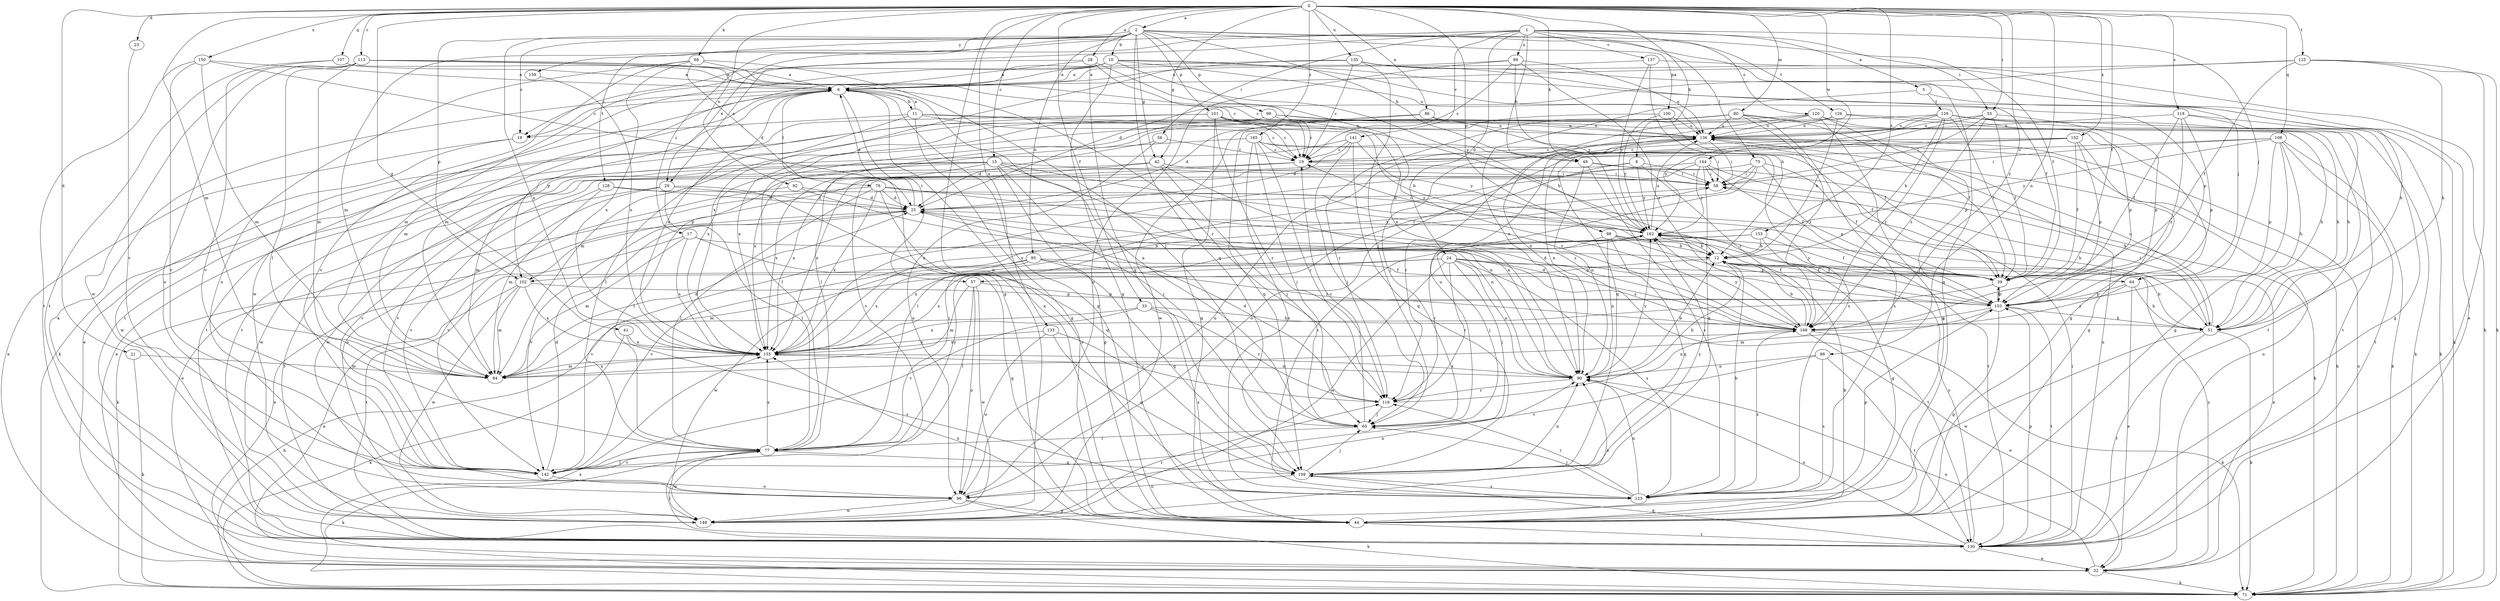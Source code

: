 strict digraph  {
0;
1;
2;
5;
6;
8;
10;
11;
12;
15;
17;
18;
19;
21;
23;
24;
25;
28;
29;
32;
33;
39;
41;
42;
44;
48;
51;
55;
56;
57;
58;
64;
65;
68;
71;
75;
76;
77;
80;
84;
86;
88;
89;
90;
92;
95;
96;
98;
99;
100;
101;
102;
103;
107;
108;
109;
113;
116;
118;
120;
123;
125;
126;
128;
129;
130;
133;
135;
136;
137;
141;
142;
144;
148;
150;
152;
153;
155;
159;
162;
165;
168;
0 -> 2  [label=a];
0 -> 8  [label=b];
0 -> 15  [label=c];
0 -> 21  [label=d];
0 -> 23  [label=d];
0 -> 28  [label=e];
0 -> 33  [label=f];
0 -> 39  [label=f];
0 -> 41  [label=g];
0 -> 42  [label=g];
0 -> 48  [label=h];
0 -> 55  [label=i];
0 -> 68  [label=k];
0 -> 80  [label=m];
0 -> 84  [label=m];
0 -> 86  [label=n];
0 -> 88  [label=n];
0 -> 92  [label=o];
0 -> 98  [label=p];
0 -> 107  [label=q];
0 -> 108  [label=q];
0 -> 113  [label=r];
0 -> 118  [label=s];
0 -> 125  [label=t];
0 -> 133  [label=u];
0 -> 135  [label=u];
0 -> 144  [label=w];
0 -> 148  [label=w];
0 -> 150  [label=x];
0 -> 152  [label=x];
0 -> 153  [label=x];
0 -> 165  [label=z];
0 -> 168  [label=z];
1 -> 5  [label=a];
1 -> 24  [label=d];
1 -> 29  [label=e];
1 -> 48  [label=h];
1 -> 55  [label=i];
1 -> 56  [label=i];
1 -> 64  [label=j];
1 -> 84  [label=m];
1 -> 89  [label=n];
1 -> 120  [label=s];
1 -> 126  [label=t];
1 -> 128  [label=t];
1 -> 137  [label=v];
1 -> 141  [label=v];
2 -> 10  [label=b];
2 -> 17  [label=c];
2 -> 18  [label=c];
2 -> 29  [label=e];
2 -> 39  [label=f];
2 -> 42  [label=g];
2 -> 44  [label=g];
2 -> 48  [label=h];
2 -> 75  [label=l];
2 -> 95  [label=o];
2 -> 99  [label=p];
2 -> 100  [label=p];
2 -> 101  [label=p];
2 -> 102  [label=p];
2 -> 109  [label=q];
2 -> 155  [label=x];
2 -> 159  [label=y];
5 -> 71  [label=k];
5 -> 90  [label=n];
5 -> 129  [label=t];
6 -> 11  [label=b];
6 -> 18  [label=c];
6 -> 44  [label=g];
6 -> 57  [label=i];
6 -> 76  [label=l];
6 -> 84  [label=m];
6 -> 102  [label=p];
6 -> 130  [label=t];
8 -> 57  [label=i];
8 -> 58  [label=i];
8 -> 102  [label=p];
8 -> 162  [label=y];
8 -> 168  [label=z];
10 -> 6  [label=a];
10 -> 18  [label=c];
10 -> 39  [label=f];
10 -> 44  [label=g];
10 -> 64  [label=j];
10 -> 84  [label=m];
10 -> 136  [label=u];
10 -> 148  [label=w];
10 -> 162  [label=y];
11 -> 6  [label=a];
11 -> 12  [label=b];
11 -> 18  [label=c];
11 -> 19  [label=c];
11 -> 44  [label=g];
11 -> 77  [label=l];
11 -> 136  [label=u];
12 -> 39  [label=f];
12 -> 64  [label=j];
12 -> 102  [label=p];
15 -> 44  [label=g];
15 -> 58  [label=i];
15 -> 65  [label=j];
15 -> 77  [label=l];
15 -> 84  [label=m];
15 -> 90  [label=n];
15 -> 148  [label=w];
15 -> 155  [label=x];
15 -> 168  [label=z];
17 -> 12  [label=b];
17 -> 32  [label=e];
17 -> 44  [label=g];
17 -> 84  [label=m];
17 -> 155  [label=x];
18 -> 32  [label=e];
18 -> 148  [label=w];
19 -> 58  [label=i];
19 -> 148  [label=w];
19 -> 155  [label=x];
21 -> 71  [label=k];
21 -> 84  [label=m];
23 -> 142  [label=v];
24 -> 39  [label=f];
24 -> 65  [label=j];
24 -> 84  [label=m];
24 -> 90  [label=n];
24 -> 116  [label=r];
24 -> 123  [label=s];
24 -> 130  [label=t];
24 -> 148  [label=w];
24 -> 155  [label=x];
24 -> 168  [label=z];
25 -> 6  [label=a];
25 -> 71  [label=k];
25 -> 142  [label=v];
25 -> 162  [label=y];
28 -> 6  [label=a];
28 -> 19  [label=c];
28 -> 84  [label=m];
28 -> 109  [label=q];
28 -> 168  [label=z];
29 -> 25  [label=d];
29 -> 77  [label=l];
29 -> 96  [label=o];
29 -> 109  [label=q];
29 -> 130  [label=t];
32 -> 71  [label=k];
32 -> 90  [label=n];
32 -> 136  [label=u];
32 -> 162  [label=y];
33 -> 51  [label=h];
33 -> 71  [label=k];
33 -> 116  [label=r];
33 -> 123  [label=s];
33 -> 155  [label=x];
39 -> 103  [label=p];
39 -> 142  [label=v];
39 -> 162  [label=y];
41 -> 71  [label=k];
41 -> 123  [label=s];
41 -> 155  [label=x];
42 -> 58  [label=i];
42 -> 65  [label=j];
42 -> 90  [label=n];
42 -> 142  [label=v];
42 -> 155  [label=x];
44 -> 6  [label=a];
44 -> 12  [label=b];
44 -> 130  [label=t];
44 -> 155  [label=x];
48 -> 58  [label=i];
48 -> 71  [label=k];
48 -> 90  [label=n];
48 -> 123  [label=s];
51 -> 12  [label=b];
51 -> 58  [label=i];
51 -> 71  [label=k];
51 -> 130  [label=t];
51 -> 136  [label=u];
51 -> 148  [label=w];
55 -> 39  [label=f];
55 -> 58  [label=i];
55 -> 103  [label=p];
55 -> 136  [label=u];
55 -> 162  [label=y];
55 -> 168  [label=z];
56 -> 19  [label=c];
56 -> 25  [label=d];
56 -> 96  [label=o];
57 -> 77  [label=l];
57 -> 84  [label=m];
57 -> 96  [label=o];
57 -> 103  [label=p];
57 -> 148  [label=w];
58 -> 25  [label=d];
64 -> 32  [label=e];
64 -> 51  [label=h];
64 -> 103  [label=p];
64 -> 168  [label=z];
65 -> 6  [label=a];
65 -> 19  [label=c];
65 -> 77  [label=l];
65 -> 136  [label=u];
68 -> 6  [label=a];
68 -> 25  [label=d];
68 -> 65  [label=j];
68 -> 96  [label=o];
68 -> 142  [label=v];
68 -> 155  [label=x];
71 -> 136  [label=u];
71 -> 155  [label=x];
75 -> 39  [label=f];
75 -> 58  [label=i];
75 -> 103  [label=p];
75 -> 123  [label=s];
75 -> 142  [label=v];
75 -> 155  [label=x];
76 -> 25  [label=d];
76 -> 32  [label=e];
76 -> 51  [label=h];
76 -> 77  [label=l];
76 -> 123  [label=s];
76 -> 155  [label=x];
76 -> 168  [label=z];
77 -> 58  [label=i];
77 -> 71  [label=k];
77 -> 109  [label=q];
77 -> 142  [label=v];
77 -> 148  [label=w];
77 -> 155  [label=x];
77 -> 162  [label=y];
80 -> 39  [label=f];
80 -> 51  [label=h];
80 -> 77  [label=l];
80 -> 84  [label=m];
80 -> 116  [label=r];
80 -> 123  [label=s];
80 -> 136  [label=u];
80 -> 155  [label=x];
80 -> 168  [label=z];
84 -> 25  [label=d];
84 -> 155  [label=x];
86 -> 25  [label=d];
86 -> 123  [label=s];
86 -> 136  [label=u];
86 -> 148  [label=w];
88 -> 90  [label=n];
88 -> 123  [label=s];
88 -> 130  [label=t];
88 -> 142  [label=v];
89 -> 6  [label=a];
89 -> 19  [label=c];
89 -> 96  [label=o];
89 -> 136  [label=u];
89 -> 162  [label=y];
89 -> 168  [label=z];
90 -> 12  [label=b];
90 -> 116  [label=r];
90 -> 155  [label=x];
90 -> 162  [label=y];
92 -> 25  [label=d];
92 -> 90  [label=n];
92 -> 142  [label=v];
95 -> 39  [label=f];
95 -> 109  [label=q];
95 -> 130  [label=t];
95 -> 148  [label=w];
95 -> 155  [label=x];
95 -> 168  [label=z];
96 -> 44  [label=g];
96 -> 71  [label=k];
96 -> 90  [label=n];
96 -> 136  [label=u];
96 -> 148  [label=w];
98 -> 12  [label=b];
98 -> 32  [label=e];
98 -> 65  [label=j];
98 -> 90  [label=n];
98 -> 103  [label=p];
98 -> 109  [label=q];
99 -> 19  [label=c];
99 -> 51  [label=h];
99 -> 71  [label=k];
99 -> 130  [label=t];
99 -> 136  [label=u];
100 -> 39  [label=f];
100 -> 109  [label=q];
100 -> 136  [label=u];
100 -> 162  [label=y];
101 -> 12  [label=b];
101 -> 19  [label=c];
101 -> 32  [label=e];
101 -> 44  [label=g];
101 -> 116  [label=r];
101 -> 130  [label=t];
101 -> 136  [label=u];
102 -> 32  [label=e];
102 -> 84  [label=m];
102 -> 103  [label=p];
102 -> 148  [label=w];
102 -> 155  [label=x];
103 -> 25  [label=d];
103 -> 39  [label=f];
103 -> 44  [label=g];
103 -> 51  [label=h];
103 -> 84  [label=m];
103 -> 130  [label=t];
103 -> 162  [label=y];
103 -> 168  [label=z];
107 -> 6  [label=a];
107 -> 116  [label=r];
107 -> 130  [label=t];
107 -> 142  [label=v];
108 -> 19  [label=c];
108 -> 44  [label=g];
108 -> 51  [label=h];
108 -> 58  [label=i];
108 -> 71  [label=k];
108 -> 103  [label=p];
108 -> 130  [label=t];
108 -> 162  [label=y];
109 -> 65  [label=j];
109 -> 90  [label=n];
109 -> 96  [label=o];
109 -> 123  [label=s];
109 -> 162  [label=y];
113 -> 6  [label=a];
113 -> 19  [label=c];
113 -> 77  [label=l];
113 -> 84  [label=m];
113 -> 90  [label=n];
113 -> 96  [label=o];
113 -> 148  [label=w];
116 -> 12  [label=b];
116 -> 25  [label=d];
116 -> 65  [label=j];
118 -> 39  [label=f];
118 -> 44  [label=g];
118 -> 71  [label=k];
118 -> 103  [label=p];
118 -> 136  [label=u];
118 -> 168  [label=z];
120 -> 44  [label=g];
120 -> 77  [label=l];
120 -> 90  [label=n];
120 -> 103  [label=p];
120 -> 130  [label=t];
120 -> 136  [label=u];
123 -> 12  [label=b];
123 -> 65  [label=j];
123 -> 90  [label=n];
123 -> 103  [label=p];
123 -> 116  [label=r];
123 -> 168  [label=z];
125 -> 6  [label=a];
125 -> 25  [label=d];
125 -> 39  [label=f];
125 -> 51  [label=h];
125 -> 71  [label=k];
125 -> 130  [label=t];
126 -> 12  [label=b];
126 -> 44  [label=g];
126 -> 65  [label=j];
126 -> 103  [label=p];
126 -> 136  [label=u];
128 -> 25  [label=d];
128 -> 84  [label=m];
128 -> 130  [label=t];
128 -> 142  [label=v];
129 -> 12  [label=b];
129 -> 39  [label=f];
129 -> 51  [label=h];
129 -> 71  [label=k];
129 -> 109  [label=q];
129 -> 130  [label=t];
129 -> 136  [label=u];
129 -> 155  [label=x];
129 -> 168  [label=z];
130 -> 6  [label=a];
130 -> 32  [label=e];
130 -> 58  [label=i];
130 -> 77  [label=l];
130 -> 90  [label=n];
130 -> 103  [label=p];
130 -> 109  [label=q];
130 -> 136  [label=u];
130 -> 162  [label=y];
133 -> 96  [label=o];
133 -> 109  [label=q];
133 -> 116  [label=r];
133 -> 155  [label=x];
135 -> 6  [label=a];
135 -> 19  [label=c];
135 -> 32  [label=e];
135 -> 51  [label=h];
135 -> 65  [label=j];
135 -> 103  [label=p];
135 -> 155  [label=x];
136 -> 19  [label=c];
136 -> 58  [label=i];
136 -> 71  [label=k];
136 -> 90  [label=n];
136 -> 116  [label=r];
137 -> 6  [label=a];
137 -> 12  [label=b];
137 -> 71  [label=k];
137 -> 162  [label=y];
141 -> 19  [label=c];
141 -> 25  [label=d];
141 -> 32  [label=e];
141 -> 65  [label=j];
141 -> 109  [label=q];
141 -> 162  [label=y];
142 -> 25  [label=d];
142 -> 77  [label=l];
142 -> 96  [label=o];
144 -> 39  [label=f];
144 -> 51  [label=h];
144 -> 58  [label=i];
144 -> 77  [label=l];
144 -> 109  [label=q];
144 -> 155  [label=x];
144 -> 162  [label=y];
148 -> 90  [label=n];
148 -> 116  [label=r];
150 -> 6  [label=a];
150 -> 44  [label=g];
150 -> 84  [label=m];
150 -> 130  [label=t];
150 -> 142  [label=v];
152 -> 19  [label=c];
152 -> 39  [label=f];
152 -> 44  [label=g];
152 -> 96  [label=o];
152 -> 103  [label=p];
152 -> 142  [label=v];
153 -> 12  [label=b];
153 -> 39  [label=f];
153 -> 44  [label=g];
153 -> 142  [label=v];
153 -> 155  [label=x];
155 -> 6  [label=a];
155 -> 84  [label=m];
155 -> 90  [label=n];
159 -> 155  [label=x];
162 -> 12  [label=b];
162 -> 19  [label=c];
162 -> 116  [label=r];
162 -> 136  [label=u];
162 -> 142  [label=v];
165 -> 19  [label=c];
165 -> 39  [label=f];
165 -> 58  [label=i];
165 -> 65  [label=j];
165 -> 116  [label=r];
165 -> 123  [label=s];
165 -> 155  [label=x];
168 -> 12  [label=b];
168 -> 25  [label=d];
168 -> 32  [label=e];
168 -> 71  [label=k];
168 -> 90  [label=n];
168 -> 155  [label=x];
168 -> 162  [label=y];
}
